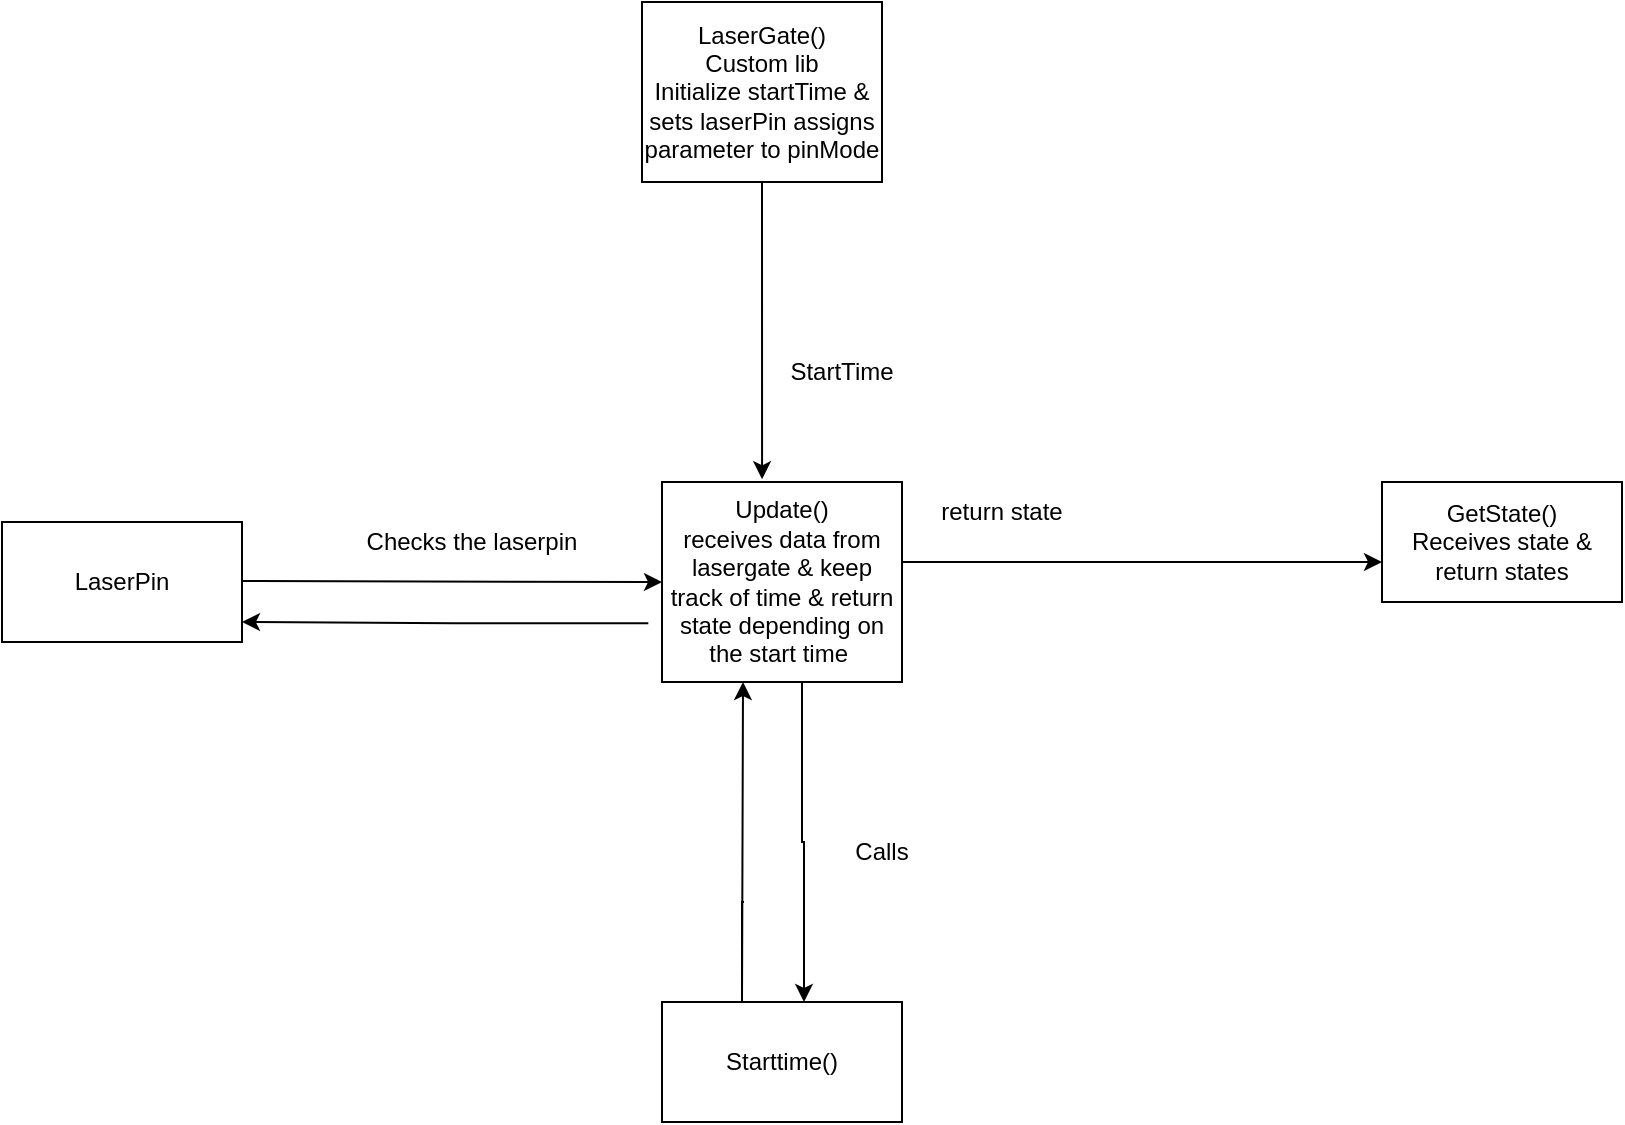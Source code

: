 <mxfile version="15.4.3" type="github">
  <diagram id="9764_bwMrohZAFbPmsWr" name="Page-1">
    <mxGraphModel dx="4338" dy="579" grid="1" gridSize="10" guides="1" tooltips="1" connect="1" arrows="1" fold="1" page="1" pageScale="1" pageWidth="3300" pageHeight="4681" math="0" shadow="0">
      <root>
        <mxCell id="0" />
        <mxCell id="1" parent="0" />
        <mxCell id="5DK3LPdQxIQAmx_NTOOx-1" value="LaserGate()&lt;br&gt;Custom lib&lt;br&gt;Initialize startTime &amp;amp; sets laserPin assigns parameter to pinMode" style="rounded=0;whiteSpace=wrap;html=1;" parent="1" vertex="1">
          <mxGeometry x="210" y="1630" width="120" height="90" as="geometry" />
        </mxCell>
        <mxCell id="Qz2oQxVRpMSJbpQlYvfP-1" value="Update()&lt;br&gt;receives data from lasergate &amp;amp; keep track of time &amp;amp; return state depending on the start time&amp;nbsp;" style="rounded=0;whiteSpace=wrap;html=1;" parent="1" vertex="1">
          <mxGeometry x="220" y="1870" width="120" height="100" as="geometry" />
        </mxCell>
        <mxCell id="Qz2oQxVRpMSJbpQlYvfP-2" value="GetState()&lt;br&gt;Receives state &amp;amp; return states" style="rounded=0;whiteSpace=wrap;html=1;" parent="1" vertex="1">
          <mxGeometry x="580" y="1870" width="120" height="60" as="geometry" />
        </mxCell>
        <mxCell id="prRc7P51FGT5b40RzYyY-3" value="" style="edgeStyle=segmentEdgeStyle;endArrow=classic;html=1;rounded=0;entryX=0.417;entryY=-0.014;entryDx=0;entryDy=0;entryPerimeter=0;" edge="1" parent="1" target="Qz2oQxVRpMSJbpQlYvfP-1">
          <mxGeometry width="50" height="50" relative="1" as="geometry">
            <mxPoint x="210" y="1720" as="sourcePoint" />
            <mxPoint x="210" y="1800" as="targetPoint" />
          </mxGeometry>
        </mxCell>
        <mxCell id="prRc7P51FGT5b40RzYyY-5" value="" style="edgeStyle=segmentEdgeStyle;endArrow=classic;html=1;rounded=0;" edge="1" parent="1">
          <mxGeometry width="50" height="50" relative="1" as="geometry">
            <mxPoint x="340" y="1910" as="sourcePoint" />
            <mxPoint x="580" y="1910" as="targetPoint" />
          </mxGeometry>
        </mxCell>
        <mxCell id="prRc7P51FGT5b40RzYyY-7" value="StartTime" style="text;html=1;strokeColor=none;fillColor=none;align=center;verticalAlign=middle;whiteSpace=wrap;rounded=0;" vertex="1" parent="1">
          <mxGeometry x="280" y="1800" width="60" height="30" as="geometry" />
        </mxCell>
        <mxCell id="prRc7P51FGT5b40RzYyY-9" value="return state" style="text;html=1;strokeColor=none;fillColor=none;align=center;verticalAlign=middle;whiteSpace=wrap;rounded=0;" vertex="1" parent="1">
          <mxGeometry x="340" y="1870" width="100" height="30" as="geometry" />
        </mxCell>
        <mxCell id="prRc7P51FGT5b40RzYyY-10" value="Starttime()" style="rounded=0;whiteSpace=wrap;html=1;" vertex="1" parent="1">
          <mxGeometry x="220" y="2130" width="120" height="60" as="geometry" />
        </mxCell>
        <mxCell id="prRc7P51FGT5b40RzYyY-12" value="Calls" style="text;html=1;strokeColor=none;fillColor=none;align=center;verticalAlign=middle;whiteSpace=wrap;rounded=0;" vertex="1" parent="1">
          <mxGeometry x="300" y="2040" width="60" height="30" as="geometry" />
        </mxCell>
        <mxCell id="prRc7P51FGT5b40RzYyY-14" value="" style="endArrow=classic;html=1;rounded=0;edgeStyle=orthogonalEdgeStyle;" edge="1" parent="1">
          <mxGeometry width="50" height="50" relative="1" as="geometry">
            <mxPoint x="261" y="2080" as="sourcePoint" />
            <mxPoint x="260.5" y="1970" as="targetPoint" />
            <Array as="points">
              <mxPoint x="260" y="2130" />
              <mxPoint x="260" y="2130" />
            </Array>
          </mxGeometry>
        </mxCell>
        <mxCell id="prRc7P51FGT5b40RzYyY-16" value="" style="endArrow=classic;html=1;rounded=0;edgeStyle=orthogonalEdgeStyle;" edge="1" parent="1">
          <mxGeometry width="50" height="50" relative="1" as="geometry">
            <mxPoint x="291" y="1970" as="sourcePoint" />
            <mxPoint x="291" y="2130" as="targetPoint" />
            <Array as="points">
              <mxPoint x="290" y="2050" />
              <mxPoint x="291" y="2050" />
            </Array>
          </mxGeometry>
        </mxCell>
        <mxCell id="prRc7P51FGT5b40RzYyY-18" value="LaserPin" style="rounded=0;whiteSpace=wrap;html=1;" vertex="1" parent="1">
          <mxGeometry x="-110" y="1890" width="120" height="60" as="geometry" />
        </mxCell>
        <mxCell id="prRc7P51FGT5b40RzYyY-19" value="" style="endArrow=classic;html=1;rounded=0;edgeStyle=orthogonalEdgeStyle;entryX=0;entryY=0.5;entryDx=0;entryDy=0;" edge="1" parent="1" target="Qz2oQxVRpMSJbpQlYvfP-1">
          <mxGeometry width="50" height="50" relative="1" as="geometry">
            <mxPoint x="10" y="1919.5" as="sourcePoint" />
            <mxPoint x="100" y="1919.5" as="targetPoint" />
          </mxGeometry>
        </mxCell>
        <mxCell id="prRc7P51FGT5b40RzYyY-21" value="" style="endArrow=classic;html=1;rounded=0;edgeStyle=orthogonalEdgeStyle;exitX=-0.057;exitY=0.706;exitDx=0;exitDy=0;exitPerimeter=0;" edge="1" parent="1" source="Qz2oQxVRpMSJbpQlYvfP-1">
          <mxGeometry width="50" height="50" relative="1" as="geometry">
            <mxPoint x="170" y="1940" as="sourcePoint" />
            <mxPoint x="10" y="1940" as="targetPoint" />
          </mxGeometry>
        </mxCell>
        <mxCell id="prRc7P51FGT5b40RzYyY-23" value="Checks the laserpin" style="text;html=1;strokeColor=none;fillColor=none;align=center;verticalAlign=middle;whiteSpace=wrap;rounded=0;" vertex="1" parent="1">
          <mxGeometry x="70" y="1885" width="110" height="30" as="geometry" />
        </mxCell>
      </root>
    </mxGraphModel>
  </diagram>
</mxfile>

